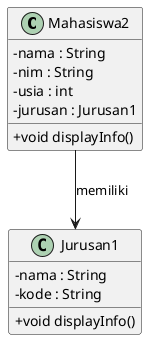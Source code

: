 @startuml = startuml

skinparam ClassAttributeIconSize 0 

Class Mahasiswa2 {
    - nama : String 
    - nim : String 
    - usia : int 
    - jurusan : Jurusan1 

    + void displayInfo()

}

Class Jurusan1 {
    - nama : String 
    - kode : String 

    + void displayInfo()
}

    Mahasiswa2 --> Jurusan1 : memiliki

@enduml